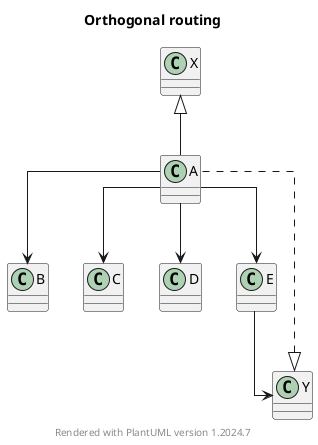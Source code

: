 @startuml
    title Orthogonal routing 
    skinparam linetype ortho
    
    A --> B
    A --> C
    A --> D
    X <|-- A
    Y <|.. A
    A --> E
    E --> Y

    footer Rendered with PlantUML version %version()
@enduml